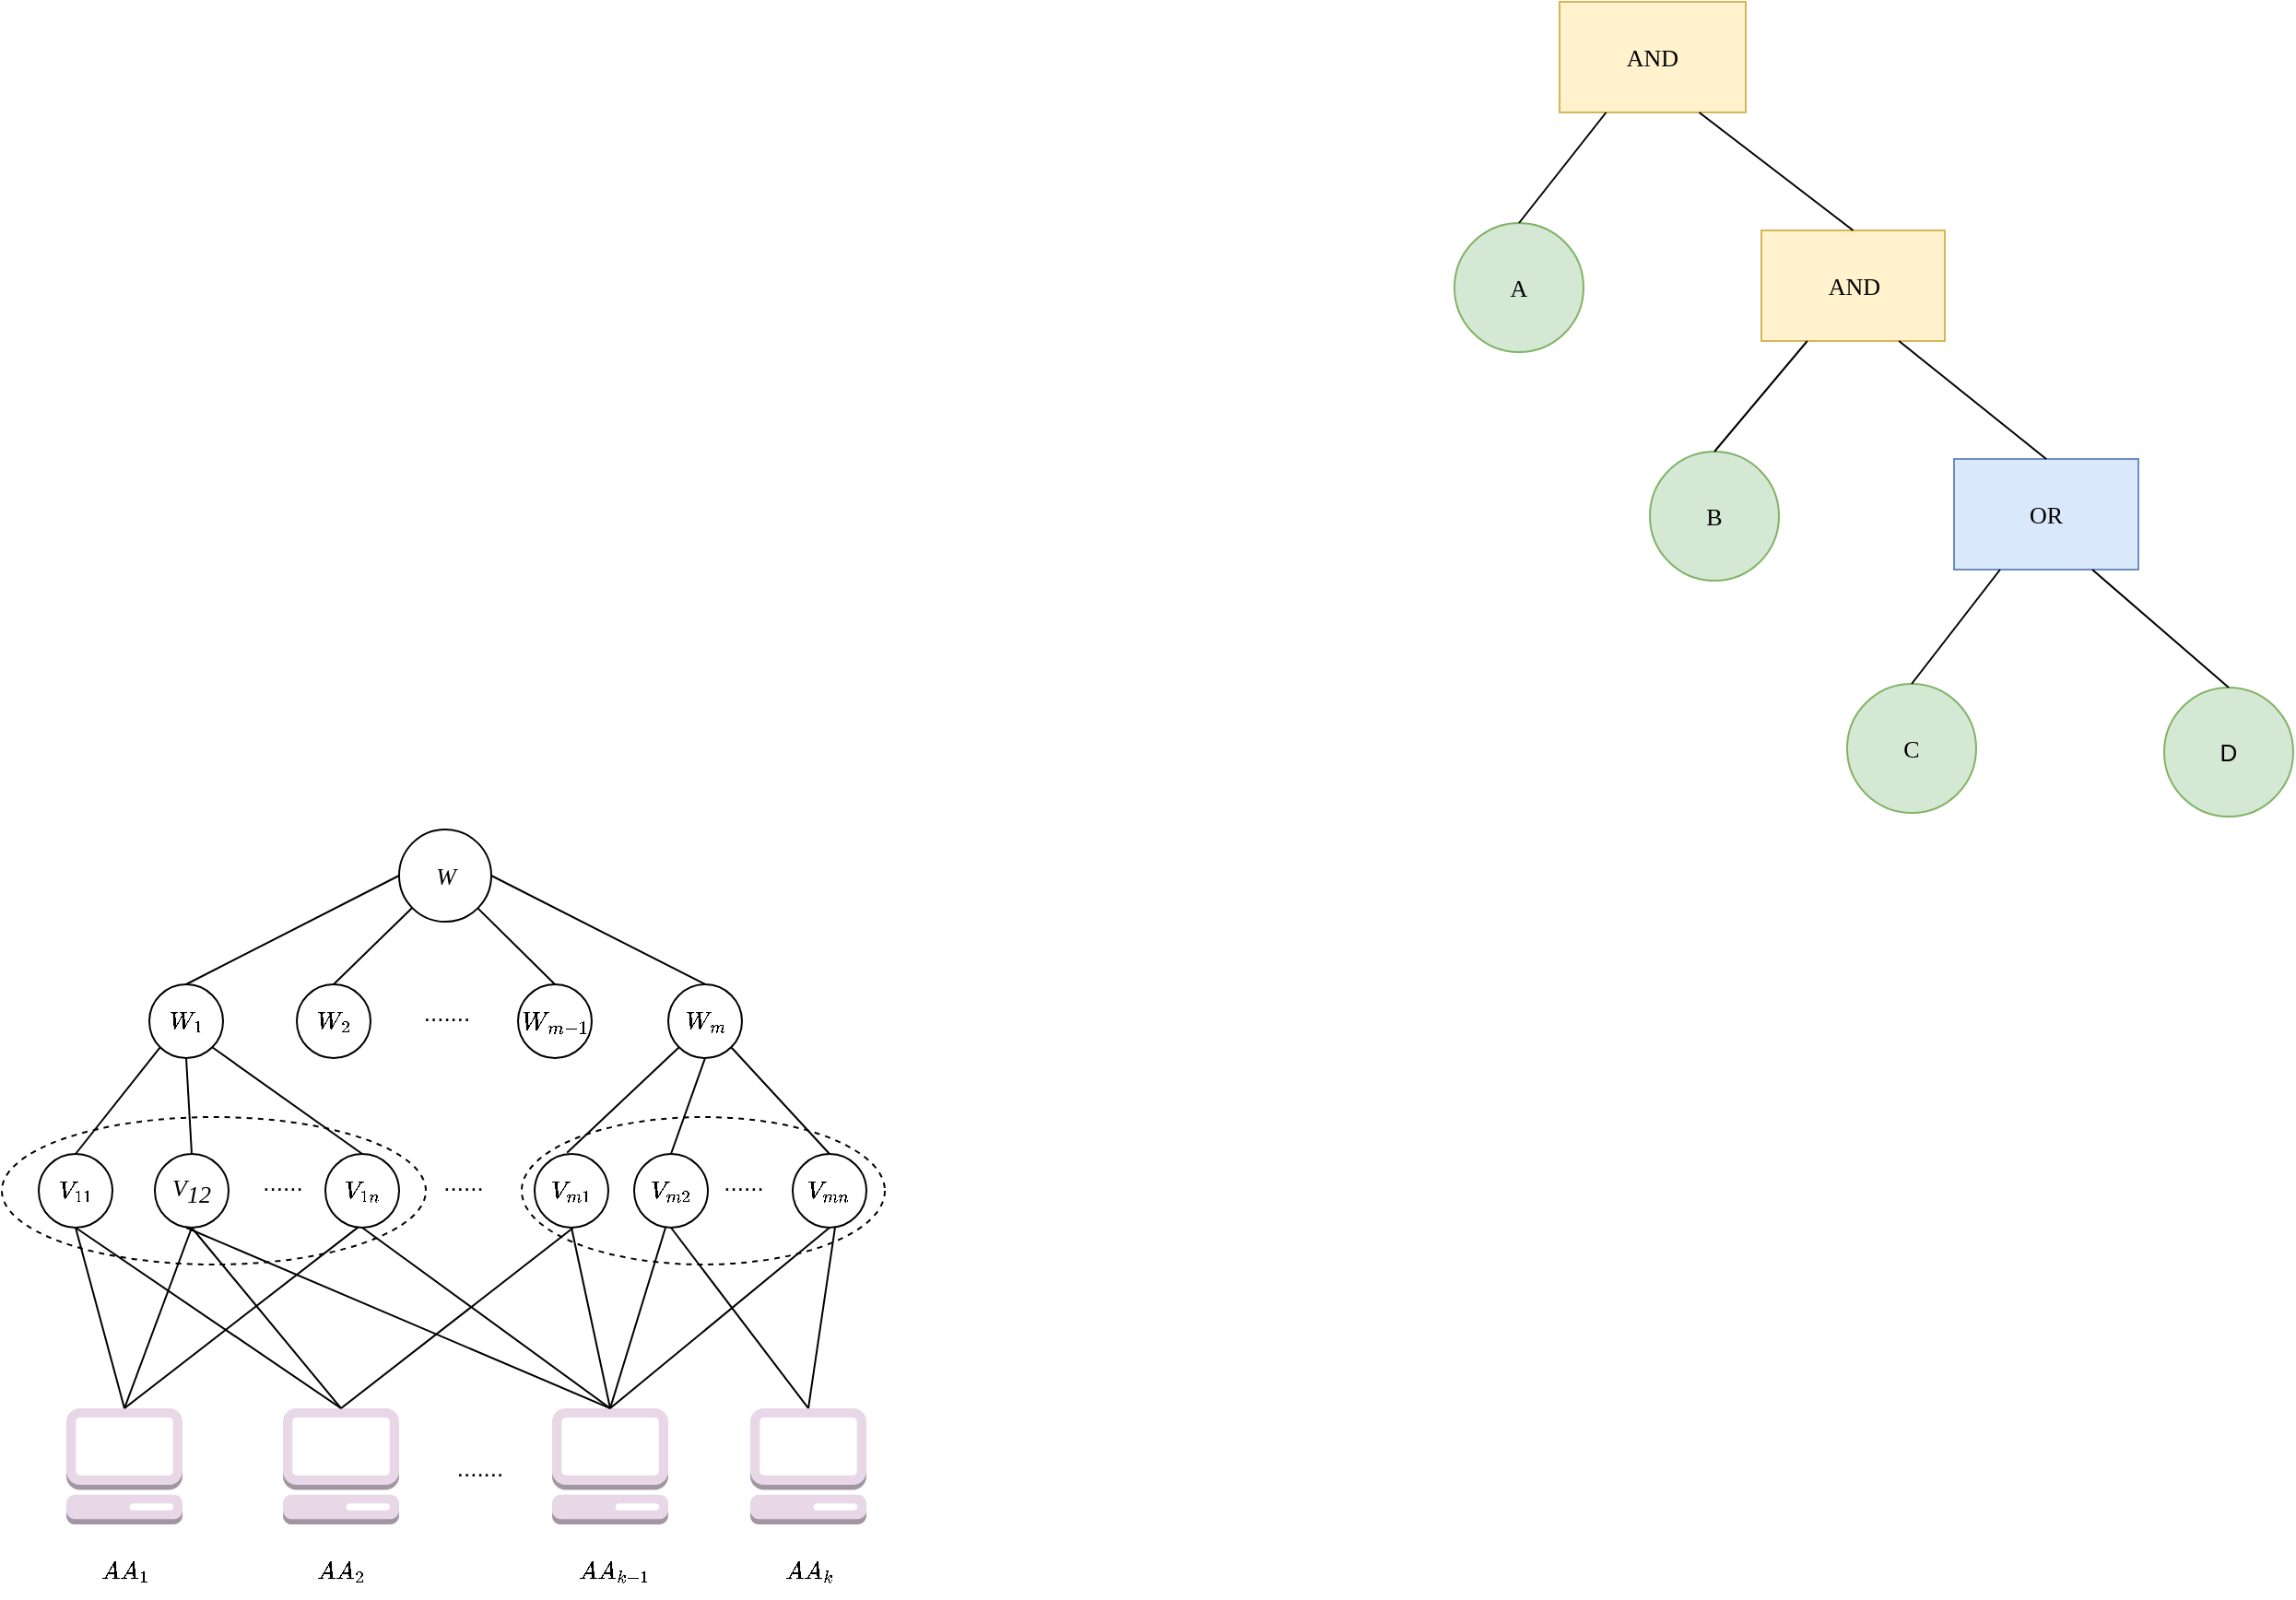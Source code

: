 <mxfile version="24.0.1" type="github">
  <diagram name="第 1 页" id="GE0wQYHp8Ooc9d-nAeuC">
    <mxGraphModel dx="794" dy="492" grid="1" gridSize="10" guides="1" tooltips="1" connect="1" arrows="1" fold="1" page="1" pageScale="1" pageWidth="827" pageHeight="1169" math="1" shadow="0">
      <root>
        <mxCell id="0" />
        <mxCell id="1" parent="0" />
        <mxCell id="NJFHsSzeo0ePB9_vtrrG-40" value="" style="ellipse;whiteSpace=wrap;html=1;dashed=1;fontSize=13;" parent="1" vertex="1">
          <mxGeometry x="322" y="640" width="197" height="80" as="geometry" />
        </mxCell>
        <mxCell id="NJFHsSzeo0ePB9_vtrrG-39" value="" style="ellipse;whiteSpace=wrap;html=1;flipH=0;flipV=1;dashed=1;fontSize=13;" parent="1" vertex="1">
          <mxGeometry x="40" y="640" width="230" height="80" as="geometry" />
        </mxCell>
        <mxCell id="NJFHsSzeo0ePB9_vtrrG-14" value="" style="outlineConnect=0;dashed=0;verticalLabelPosition=bottom;verticalAlign=top;align=center;html=1;shape=mxgraph.aws3.management_console;fillColor=#E7D7E7;spacing=2;strokeColor=#9673a6;fontSize=13;" parent="1" vertex="1">
          <mxGeometry x="75" y="798" width="63" height="63" as="geometry" />
        </mxCell>
        <mxCell id="NJFHsSzeo0ePB9_vtrrG-15" value="" style="outlineConnect=0;dashed=0;verticalLabelPosition=bottom;verticalAlign=top;align=center;html=1;shape=mxgraph.aws3.management_console;fillColor=#E7D7E7;spacing=2;strokeColor=#9673a6;fontFamily=Helvetica;fontSize=13;fontColor=default;" parent="1" vertex="1">
          <mxGeometry x="192.5" y="798" width="63" height="63" as="geometry" />
        </mxCell>
        <mxCell id="NJFHsSzeo0ePB9_vtrrG-16" value="" style="outlineConnect=0;dashed=0;verticalLabelPosition=bottom;verticalAlign=top;align=center;html=1;shape=mxgraph.aws3.management_console;fillColor=#E7D7E7;spacing=2;strokeColor=#9673a6;fontFamily=Helvetica;fontSize=13;fontColor=default;" parent="1" vertex="1">
          <mxGeometry x="446" y="798" width="63" height="63" as="geometry" />
        </mxCell>
        <mxCell id="NJFHsSzeo0ePB9_vtrrG-17" value="&lt;font style=&quot;font-size: 13px;&quot;&gt;.......&lt;/font&gt;" style="text;html=1;align=center;verticalAlign=middle;resizable=0;points=[];autosize=1;strokeColor=none;fillColor=none;fontSize=13;" parent="1" vertex="1">
          <mxGeometry x="273.5" y="814.5" width="50" height="30" as="geometry" />
        </mxCell>
        <mxCell id="NJFHsSzeo0ePB9_vtrrG-18" value="" style="outlineConnect=0;dashed=0;verticalLabelPosition=bottom;verticalAlign=top;align=center;html=1;shape=mxgraph.aws3.management_console;fillColor=#E7D7E7;spacing=2;strokeColor=#9673a6;fontFamily=Helvetica;fontSize=13;fontColor=default;" parent="1" vertex="1">
          <mxGeometry x="338.5" y="798" width="63" height="63" as="geometry" />
        </mxCell>
        <mxCell id="NJFHsSzeo0ePB9_vtrrG-19" value="&lt;font face=&quot;Times New Roman&quot;&gt;&lt;i&gt;$$W_1$$&lt;/i&gt;&lt;/font&gt;" style="ellipse;whiteSpace=wrap;html=1;aspect=fixed;fontSize=13;" parent="1" vertex="1">
          <mxGeometry x="120" y="568" width="40" height="40" as="geometry" />
        </mxCell>
        <mxCell id="NJFHsSzeo0ePB9_vtrrG-20" value="&lt;font face=&quot;Times New Roman&quot;&gt;&lt;i&gt;$$V_{11}$$&lt;/i&gt;&lt;/font&gt;" style="ellipse;whiteSpace=wrap;html=1;aspect=fixed;fontSize=13;" parent="1" vertex="1">
          <mxGeometry x="60" y="660" width="40" height="40" as="geometry" />
        </mxCell>
        <mxCell id="NJFHsSzeo0ePB9_vtrrG-21" value="&lt;font face=&quot;Times New Roman&quot; style=&quot;font-size: 13px;&quot;&gt;&lt;i style=&quot;font-size: 13px;&quot;&gt;V&lt;sub style=&quot;font-size: 13px;&quot;&gt;12&lt;/sub&gt;&lt;/i&gt;&lt;/font&gt;" style="ellipse;whiteSpace=wrap;html=1;aspect=fixed;fontSize=13;" parent="1" vertex="1">
          <mxGeometry x="123" y="660" width="40" height="40" as="geometry" />
        </mxCell>
        <mxCell id="NJFHsSzeo0ePB9_vtrrG-22" value="&lt;font face=&quot;Times New Roman&quot;&gt;&lt;i&gt;$$V_{m1}$$&lt;/i&gt;&lt;/font&gt;" style="ellipse;whiteSpace=wrap;html=1;aspect=fixed;fontSize=13;" parent="1" vertex="1">
          <mxGeometry x="329" y="660" width="40" height="40" as="geometry" />
        </mxCell>
        <mxCell id="NJFHsSzeo0ePB9_vtrrG-23" value="&lt;font face=&quot;Times New Roman&quot;&gt;&lt;i&gt;$$V_{mn}$$&lt;/i&gt;&lt;/font&gt;" style="ellipse;whiteSpace=wrap;html=1;aspect=fixed;fontSize=13;" parent="1" vertex="1">
          <mxGeometry x="469" y="660" width="40" height="40" as="geometry" />
        </mxCell>
        <mxCell id="NJFHsSzeo0ePB9_vtrrG-24" value="&lt;font face=&quot;Times New Roman&quot;&gt;&lt;i&gt;$$V_{1n}$$&lt;/i&gt;&lt;/font&gt;" style="ellipse;whiteSpace=wrap;html=1;aspect=fixed;fontSize=13;" parent="1" vertex="1">
          <mxGeometry x="215.5" y="660" width="40" height="40" as="geometry" />
        </mxCell>
        <mxCell id="NJFHsSzeo0ePB9_vtrrG-25" value="......&lt;br style=&quot;font-size: 13px;&quot;&gt;" style="text;html=1;align=center;verticalAlign=middle;resizable=0;points=[];autosize=1;strokeColor=none;fillColor=none;fontSize=13;" parent="1" vertex="1">
          <mxGeometry x="265" y="660" width="50" height="30" as="geometry" />
        </mxCell>
        <mxCell id="NJFHsSzeo0ePB9_vtrrG-26" value="&lt;font face=&quot;Times New Roman&quot; style=&quot;font-size: 13px;&quot;&gt;&lt;i style=&quot;font-size: 13px;&quot;&gt;W&lt;/i&gt;&lt;/font&gt;" style="ellipse;whiteSpace=wrap;html=1;aspect=fixed;fontSize=13;" parent="1" vertex="1">
          <mxGeometry x="255.5" y="484" width="50" height="50" as="geometry" />
        </mxCell>
        <mxCell id="NJFHsSzeo0ePB9_vtrrG-28" value="" style="endArrow=none;html=1;rounded=0;entryX=0;entryY=0.5;entryDx=0;entryDy=0;exitX=0.5;exitY=0;exitDx=0;exitDy=0;fontSize=13;" parent="1" source="NJFHsSzeo0ePB9_vtrrG-19" target="NJFHsSzeo0ePB9_vtrrG-26" edge="1">
          <mxGeometry width="50" height="50" relative="1" as="geometry">
            <mxPoint x="230" y="600" as="sourcePoint" />
            <mxPoint x="280" y="550" as="targetPoint" />
          </mxGeometry>
        </mxCell>
        <mxCell id="NJFHsSzeo0ePB9_vtrrG-29" value="&lt;i style=&quot;font-size: 13px;&quot;&gt;&lt;font face=&quot;Times New Roman&quot; style=&quot;font-size: 13px;&quot;&gt;$$W_2$$&lt;/font&gt;&lt;/i&gt;" style="ellipse;whiteSpace=wrap;html=1;aspect=fixed;fontSize=13;" parent="1" vertex="1">
          <mxGeometry x="200" y="568" width="40" height="40" as="geometry" />
        </mxCell>
        <mxCell id="NJFHsSzeo0ePB9_vtrrG-30" value="&lt;span style=&quot;font-size: 12px; text-wrap: nowrap;&quot;&gt;$$W_{m-1}$$&lt;/span&gt;" style="ellipse;whiteSpace=wrap;html=1;aspect=fixed;fontSize=13;" parent="1" vertex="1">
          <mxGeometry x="320" y="568" width="40" height="40" as="geometry" />
        </mxCell>
        <mxCell id="NJFHsSzeo0ePB9_vtrrG-31" value="&lt;font face=&quot;Times New Roman&quot;&gt;&lt;i&gt;$$W_m$$&lt;/i&gt;&lt;/font&gt;" style="ellipse;whiteSpace=wrap;html=1;aspect=fixed;fontSize=13;" parent="1" vertex="1">
          <mxGeometry x="401.5" y="568" width="40" height="40" as="geometry" />
        </mxCell>
        <mxCell id="NJFHsSzeo0ePB9_vtrrG-32" value="......." style="text;html=1;align=center;verticalAlign=middle;resizable=0;points=[];autosize=1;strokeColor=none;fillColor=none;fontSize=13;" parent="1" vertex="1">
          <mxGeometry x="255.5" y="568" width="50" height="30" as="geometry" />
        </mxCell>
        <mxCell id="NJFHsSzeo0ePB9_vtrrG-33" value="" style="endArrow=none;html=1;rounded=0;exitX=0.5;exitY=0;exitDx=0;exitDy=0;fontSize=13;" parent="1" source="NJFHsSzeo0ePB9_vtrrG-29" target="NJFHsSzeo0ePB9_vtrrG-26" edge="1">
          <mxGeometry width="50" height="50" relative="1" as="geometry">
            <mxPoint x="230" y="600" as="sourcePoint" />
            <mxPoint x="280" y="550" as="targetPoint" />
          </mxGeometry>
        </mxCell>
        <mxCell id="NJFHsSzeo0ePB9_vtrrG-34" value="" style="endArrow=none;html=1;rounded=0;entryX=1;entryY=1;entryDx=0;entryDy=0;exitX=0.5;exitY=0;exitDx=0;exitDy=0;fontSize=13;" parent="1" source="NJFHsSzeo0ePB9_vtrrG-30" target="NJFHsSzeo0ePB9_vtrrG-26" edge="1">
          <mxGeometry width="50" height="50" relative="1" as="geometry">
            <mxPoint x="230" y="600" as="sourcePoint" />
            <mxPoint x="280" y="550" as="targetPoint" />
          </mxGeometry>
        </mxCell>
        <mxCell id="NJFHsSzeo0ePB9_vtrrG-35" value="" style="endArrow=none;html=1;rounded=0;entryX=1;entryY=0.5;entryDx=0;entryDy=0;exitX=0.5;exitY=0;exitDx=0;exitDy=0;fontSize=13;" parent="1" source="NJFHsSzeo0ePB9_vtrrG-31" target="NJFHsSzeo0ePB9_vtrrG-26" edge="1">
          <mxGeometry width="50" height="50" relative="1" as="geometry">
            <mxPoint x="230" y="600" as="sourcePoint" />
            <mxPoint x="280" y="550" as="targetPoint" />
          </mxGeometry>
        </mxCell>
        <mxCell id="NJFHsSzeo0ePB9_vtrrG-36" value="......&lt;br style=&quot;font-size: 13px;&quot;&gt;" style="text;html=1;align=center;verticalAlign=middle;resizable=0;points=[];autosize=1;strokeColor=none;fillColor=none;fontSize=13;" parent="1" vertex="1">
          <mxGeometry x="417" y="660" width="50" height="30" as="geometry" />
        </mxCell>
        <mxCell id="NJFHsSzeo0ePB9_vtrrG-37" value="......&lt;br style=&quot;font-size: 13px;&quot;&gt;" style="text;html=1;align=center;verticalAlign=middle;resizable=0;points=[];autosize=1;strokeColor=none;fillColor=none;fontSize=13;" parent="1" vertex="1">
          <mxGeometry x="166.5" y="660" width="50" height="30" as="geometry" />
        </mxCell>
        <mxCell id="NJFHsSzeo0ePB9_vtrrG-38" value="&lt;font face=&quot;Times New Roman&quot;&gt;&lt;i&gt;$$V_{m2}$$&lt;/i&gt;&lt;/font&gt;" style="ellipse;whiteSpace=wrap;html=1;aspect=fixed;fontSize=13;" parent="1" vertex="1">
          <mxGeometry x="383" y="660" width="40" height="40" as="geometry" />
        </mxCell>
        <mxCell id="NJFHsSzeo0ePB9_vtrrG-41" value="" style="endArrow=none;html=1;rounded=0;entryX=0;entryY=1;entryDx=0;entryDy=0;exitX=0.5;exitY=0;exitDx=0;exitDy=0;fontSize=13;" parent="1" source="NJFHsSzeo0ePB9_vtrrG-20" target="NJFHsSzeo0ePB9_vtrrG-19" edge="1">
          <mxGeometry width="50" height="50" relative="1" as="geometry">
            <mxPoint x="230" y="670" as="sourcePoint" />
            <mxPoint x="280" y="620" as="targetPoint" />
          </mxGeometry>
        </mxCell>
        <mxCell id="NJFHsSzeo0ePB9_vtrrG-42" value="" style="endArrow=none;html=1;rounded=0;entryX=0.5;entryY=1;entryDx=0;entryDy=0;exitX=0.5;exitY=0;exitDx=0;exitDy=0;fontSize=13;" parent="1" source="NJFHsSzeo0ePB9_vtrrG-21" target="NJFHsSzeo0ePB9_vtrrG-19" edge="1">
          <mxGeometry width="50" height="50" relative="1" as="geometry">
            <mxPoint x="230" y="670" as="sourcePoint" />
            <mxPoint x="280" y="620" as="targetPoint" />
          </mxGeometry>
        </mxCell>
        <mxCell id="NJFHsSzeo0ePB9_vtrrG-43" value="" style="endArrow=none;html=1;rounded=0;exitX=0.5;exitY=0;exitDx=0;exitDy=0;entryX=1;entryY=1;entryDx=0;entryDy=0;fontSize=13;" parent="1" source="NJFHsSzeo0ePB9_vtrrG-24" target="NJFHsSzeo0ePB9_vtrrG-19" edge="1">
          <mxGeometry width="50" height="50" relative="1" as="geometry">
            <mxPoint x="230" y="670" as="sourcePoint" />
            <mxPoint x="170" y="600" as="targetPoint" />
          </mxGeometry>
        </mxCell>
        <mxCell id="NJFHsSzeo0ePB9_vtrrG-45" value="" style="endArrow=none;html=1;rounded=0;exitX=0.44;exitY=-0.015;exitDx=0;exitDy=0;exitPerimeter=0;entryX=0;entryY=1;entryDx=0;entryDy=0;fontSize=13;" parent="1" source="NJFHsSzeo0ePB9_vtrrG-22" target="NJFHsSzeo0ePB9_vtrrG-31" edge="1">
          <mxGeometry width="50" height="50" relative="1" as="geometry">
            <mxPoint x="290" y="660" as="sourcePoint" />
            <mxPoint x="400" y="590" as="targetPoint" />
          </mxGeometry>
        </mxCell>
        <mxCell id="NJFHsSzeo0ePB9_vtrrG-46" value="" style="endArrow=none;html=1;rounded=0;entryX=0.5;entryY=1;entryDx=0;entryDy=0;exitX=0.5;exitY=0;exitDx=0;exitDy=0;fontSize=13;" parent="1" source="NJFHsSzeo0ePB9_vtrrG-38" target="NJFHsSzeo0ePB9_vtrrG-31" edge="1">
          <mxGeometry width="50" height="50" relative="1" as="geometry">
            <mxPoint x="320" y="650" as="sourcePoint" />
            <mxPoint x="370" y="600" as="targetPoint" />
          </mxGeometry>
        </mxCell>
        <mxCell id="NJFHsSzeo0ePB9_vtrrG-47" value="" style="endArrow=none;html=1;rounded=0;entryX=1;entryY=1;entryDx=0;entryDy=0;exitX=0.5;exitY=0;exitDx=0;exitDy=0;fontSize=13;" parent="1" source="NJFHsSzeo0ePB9_vtrrG-23" target="NJFHsSzeo0ePB9_vtrrG-31" edge="1">
          <mxGeometry width="50" height="50" relative="1" as="geometry">
            <mxPoint x="420" y="650" as="sourcePoint" />
            <mxPoint x="470" y="600" as="targetPoint" />
          </mxGeometry>
        </mxCell>
        <mxCell id="NJFHsSzeo0ePB9_vtrrG-48" value="$$AA_1$$" style="text;html=1;align=center;verticalAlign=middle;resizable=0;points=[];autosize=1;strokeColor=none;fillColor=none;fontFamily=Times New Roman;fontStyle=3;fontSize=13;" parent="1" vertex="1">
          <mxGeometry x="66.5" y="871" width="80" height="30" as="geometry" />
        </mxCell>
        <mxCell id="NJFHsSzeo0ePB9_vtrrG-49" value="$$AA_2$$" style="text;html=1;align=center;verticalAlign=middle;resizable=0;points=[];autosize=1;strokeColor=none;fillColor=none;fontFamily=Times New Roman;fontStyle=3;fontSize=13;" parent="1" vertex="1">
          <mxGeometry x="184" y="871" width="80" height="30" as="geometry" />
        </mxCell>
        <mxCell id="NJFHsSzeo0ePB9_vtrrG-52" value="$$AA_k$$" style="text;html=1;align=center;verticalAlign=middle;resizable=0;points=[];autosize=1;strokeColor=none;fillColor=none;fontFamily=Times New Roman;fontStyle=3;fontSize=13;" parent="1" vertex="1">
          <mxGeometry x="437.5" y="871" width="80" height="30" as="geometry" />
        </mxCell>
        <mxCell id="NJFHsSzeo0ePB9_vtrrG-53" value="$$AA_{k-1}$$" style="text;html=1;align=center;verticalAlign=middle;resizable=0;points=[];autosize=1;strokeColor=none;fillColor=none;fontFamily=Times New Roman;fontStyle=3;fontSize=13;" parent="1" vertex="1">
          <mxGeometry x="321.5" y="871" width="100" height="30" as="geometry" />
        </mxCell>
        <mxCell id="NJFHsSzeo0ePB9_vtrrG-54" value="" style="endArrow=none;html=1;rounded=0;entryX=0.5;entryY=1;entryDx=0;entryDy=0;exitX=0.5;exitY=0;exitDx=0;exitDy=0;exitPerimeter=0;fontSize=13;" parent="1" source="NJFHsSzeo0ePB9_vtrrG-14" target="NJFHsSzeo0ePB9_vtrrG-20" edge="1">
          <mxGeometry width="50" height="50" relative="1" as="geometry">
            <mxPoint x="230" y="800" as="sourcePoint" />
            <mxPoint x="280" y="750" as="targetPoint" />
          </mxGeometry>
        </mxCell>
        <mxCell id="NJFHsSzeo0ePB9_vtrrG-55" value="" style="endArrow=none;html=1;rounded=0;entryX=0.5;entryY=1;entryDx=0;entryDy=0;exitX=0.5;exitY=0;exitDx=0;exitDy=0;exitPerimeter=0;fontSize=13;" parent="1" source="NJFHsSzeo0ePB9_vtrrG-14" target="NJFHsSzeo0ePB9_vtrrG-21" edge="1">
          <mxGeometry width="50" height="50" relative="1" as="geometry">
            <mxPoint x="110" y="800" as="sourcePoint" />
            <mxPoint x="280" y="750" as="targetPoint" />
          </mxGeometry>
        </mxCell>
        <mxCell id="NJFHsSzeo0ePB9_vtrrG-56" value="" style="endArrow=none;html=1;rounded=0;entryX=0.5;entryY=1;entryDx=0;entryDy=0;exitX=0.5;exitY=0;exitDx=0;exitDy=0;exitPerimeter=0;fontSize=13;" parent="1" source="NJFHsSzeo0ePB9_vtrrG-18" target="NJFHsSzeo0ePB9_vtrrG-24" edge="1">
          <mxGeometry width="50" height="50" relative="1" as="geometry">
            <mxPoint x="180" y="790" as="sourcePoint" />
            <mxPoint x="230" y="740" as="targetPoint" />
          </mxGeometry>
        </mxCell>
        <mxCell id="NJFHsSzeo0ePB9_vtrrG-57" value="" style="endArrow=none;html=1;rounded=0;exitX=0.5;exitY=0;exitDx=0;exitDy=0;exitPerimeter=0;fontSize=13;" parent="1" source="NJFHsSzeo0ePB9_vtrrG-15" edge="1">
          <mxGeometry width="50" height="50" relative="1" as="geometry">
            <mxPoint x="40" y="770" as="sourcePoint" />
            <mxPoint x="80" y="700" as="targetPoint" />
          </mxGeometry>
        </mxCell>
        <mxCell id="NJFHsSzeo0ePB9_vtrrG-59" value="" style="endArrow=none;html=1;rounded=0;exitX=0.5;exitY=0;exitDx=0;exitDy=0;exitPerimeter=0;fontSize=13;" parent="1" source="NJFHsSzeo0ePB9_vtrrG-15" edge="1">
          <mxGeometry width="50" height="50" relative="1" as="geometry">
            <mxPoint x="300" y="750" as="sourcePoint" />
            <mxPoint x="350" y="700" as="targetPoint" />
          </mxGeometry>
        </mxCell>
        <mxCell id="NJFHsSzeo0ePB9_vtrrG-60" value="" style="endArrow=none;html=1;rounded=0;entryX=0.5;entryY=1;entryDx=0;entryDy=0;exitX=0.5;exitY=0;exitDx=0;exitDy=0;exitPerimeter=0;fontSize=13;" parent="1" source="NJFHsSzeo0ePB9_vtrrG-18" target="NJFHsSzeo0ePB9_vtrrG-22" edge="1">
          <mxGeometry width="50" height="50" relative="1" as="geometry">
            <mxPoint x="370" y="800" as="sourcePoint" />
            <mxPoint x="280" y="680" as="targetPoint" />
          </mxGeometry>
        </mxCell>
        <mxCell id="NJFHsSzeo0ePB9_vtrrG-61" value="" style="endArrow=none;html=1;rounded=0;entryX=0.575;entryY=0.995;entryDx=0;entryDy=0;entryPerimeter=0;exitX=0.5;exitY=0;exitDx=0;exitDy=0;exitPerimeter=0;fontSize=13;" parent="1" source="NJFHsSzeo0ePB9_vtrrG-16" target="NJFHsSzeo0ePB9_vtrrG-23" edge="1">
          <mxGeometry width="50" height="50" relative="1" as="geometry">
            <mxPoint x="230" y="800" as="sourcePoint" />
            <mxPoint x="280" y="750" as="targetPoint" />
          </mxGeometry>
        </mxCell>
        <mxCell id="NJFHsSzeo0ePB9_vtrrG-62" value="" style="endArrow=none;html=1;rounded=0;entryX=0.5;entryY=1;entryDx=0;entryDy=0;exitX=0.5;exitY=0;exitDx=0;exitDy=0;exitPerimeter=0;fontSize=13;" parent="1" source="NJFHsSzeo0ePB9_vtrrG-18" target="NJFHsSzeo0ePB9_vtrrG-23" edge="1">
          <mxGeometry width="50" height="50" relative="1" as="geometry">
            <mxPoint x="370" y="800" as="sourcePoint" />
            <mxPoint x="280" y="750" as="targetPoint" />
          </mxGeometry>
        </mxCell>
        <mxCell id="NJFHsSzeo0ePB9_vtrrG-63" value="" style="endArrow=none;html=1;rounded=0;entryX=0.5;entryY=1;entryDx=0;entryDy=0;exitX=0.5;exitY=0;exitDx=0;exitDy=0;exitPerimeter=0;fontSize=13;" parent="1" source="NJFHsSzeo0ePB9_vtrrG-16" target="NJFHsSzeo0ePB9_vtrrG-38" edge="1">
          <mxGeometry width="50" height="50" relative="1" as="geometry">
            <mxPoint x="230" y="800" as="sourcePoint" />
            <mxPoint x="280" y="750" as="targetPoint" />
          </mxGeometry>
        </mxCell>
        <mxCell id="NJFHsSzeo0ePB9_vtrrG-64" value="" style="endArrow=none;html=1;rounded=0;entryX=0.443;entryY=0.995;entryDx=0;entryDy=0;entryPerimeter=0;exitX=0.5;exitY=0;exitDx=0;exitDy=0;exitPerimeter=0;fontSize=13;" parent="1" source="NJFHsSzeo0ePB9_vtrrG-14" target="NJFHsSzeo0ePB9_vtrrG-24" edge="1">
          <mxGeometry width="50" height="50" relative="1" as="geometry">
            <mxPoint x="180" y="750" as="sourcePoint" />
            <mxPoint x="240" y="730" as="targetPoint" />
          </mxGeometry>
        </mxCell>
        <mxCell id="NJFHsSzeo0ePB9_vtrrG-67" value="" style="endArrow=none;html=1;rounded=0;entryX=0.5;entryY=1;entryDx=0;entryDy=0;exitX=0.5;exitY=0;exitDx=0;exitDy=0;exitPerimeter=0;fontSize=13;" parent="1" source="NJFHsSzeo0ePB9_vtrrG-15" target="NJFHsSzeo0ePB9_vtrrG-21" edge="1">
          <mxGeometry width="50" height="50" relative="1" as="geometry">
            <mxPoint x="160" y="800" as="sourcePoint" />
            <mxPoint x="140" y="700" as="targetPoint" />
          </mxGeometry>
        </mxCell>
        <mxCell id="NJFHsSzeo0ePB9_vtrrG-68" value="" style="endArrow=none;html=1;rounded=0;exitX=0.5;exitY=0;exitDx=0;exitDy=0;exitPerimeter=0;fontSize=13;" parent="1" source="NJFHsSzeo0ePB9_vtrrG-18" edge="1">
          <mxGeometry width="50" height="50" relative="1" as="geometry">
            <mxPoint x="370" y="800" as="sourcePoint" />
            <mxPoint x="400" y="700" as="targetPoint" />
          </mxGeometry>
        </mxCell>
        <mxCell id="0Q99q4_eDLCmetGRzXzH-1" value="" style="endArrow=none;html=1;rounded=0;exitX=0.5;exitY=0;exitDx=0;exitDy=0;exitPerimeter=0;fontSize=13;" parent="1" source="NJFHsSzeo0ePB9_vtrrG-18" edge="1">
          <mxGeometry width="50" height="50" relative="1" as="geometry">
            <mxPoint x="360" y="770" as="sourcePoint" />
            <mxPoint x="140" y="700" as="targetPoint" />
          </mxGeometry>
        </mxCell>
        <mxCell id="XBhOQiJktAQ2vQjHliOk-14" value="AND" style="rounded=0;whiteSpace=wrap;html=1;fontFamily=Times New Roman;fillColor=#fff2cc;strokeColor=#d6b656;fontSize=13;" parent="1" vertex="1">
          <mxGeometry x="885" y="35" width="101" height="60" as="geometry" />
        </mxCell>
        <mxCell id="XBhOQiJktAQ2vQjHliOk-15" value="AND" style="rounded=0;whiteSpace=wrap;html=1;fontFamily=Times New Roman;fillColor=#fff2cc;strokeColor=#d6b656;fontSize=13;" parent="1" vertex="1">
          <mxGeometry x="994.5" y="159" width="99.5" height="60" as="geometry" />
        </mxCell>
        <mxCell id="XBhOQiJktAQ2vQjHliOk-16" value="OR" style="rounded=0;whiteSpace=wrap;html=1;fontFamily=Times New Roman;fillColor=#dae8fc;strokeColor=#6c8ebf;fontSize=13;" parent="1" vertex="1">
          <mxGeometry x="1099" y="283" width="100" height="60" as="geometry" />
        </mxCell>
        <mxCell id="XBhOQiJktAQ2vQjHliOk-17" value="" style="endArrow=none;html=1;rounded=0;entryX=0.75;entryY=1;entryDx=0;entryDy=0;exitX=0.5;exitY=0;exitDx=0;exitDy=0;fontFamily=Times New Roman;fontSize=13;" parent="1" source="XBhOQiJktAQ2vQjHliOk-15" target="XBhOQiJktAQ2vQjHliOk-14" edge="1">
          <mxGeometry width="50" height="50" relative="1" as="geometry">
            <mxPoint x="1036" y="375" as="sourcePoint" />
            <mxPoint x="1086" y="325" as="targetPoint" />
          </mxGeometry>
        </mxCell>
        <mxCell id="XBhOQiJktAQ2vQjHliOk-18" value="" style="endArrow=none;html=1;rounded=0;entryX=0.75;entryY=1;entryDx=0;entryDy=0;exitX=0.5;exitY=0;exitDx=0;exitDy=0;fontFamily=Times New Roman;fontSize=13;" parent="1" source="XBhOQiJktAQ2vQjHliOk-16" target="XBhOQiJktAQ2vQjHliOk-15" edge="1">
          <mxGeometry width="50" height="50" relative="1" as="geometry">
            <mxPoint x="1006" y="385" as="sourcePoint" />
            <mxPoint x="1056" y="335" as="targetPoint" />
          </mxGeometry>
        </mxCell>
        <mxCell id="XBhOQiJktAQ2vQjHliOk-19" value="A" style="ellipse;whiteSpace=wrap;html=1;aspect=fixed;fontFamily=Times New Roman;fillColor=#d5e8d4;strokeColor=#82b366;fontSize=13;" parent="1" vertex="1">
          <mxGeometry x="828" y="155" width="70" height="70" as="geometry" />
        </mxCell>
        <mxCell id="XBhOQiJktAQ2vQjHliOk-20" value="B" style="ellipse;whiteSpace=wrap;html=1;aspect=fixed;fontFamily=Times New Roman;fillColor=#d5e8d4;strokeColor=#82b366;fontSize=13;" parent="1" vertex="1">
          <mxGeometry x="934" y="279" width="70" height="70" as="geometry" />
        </mxCell>
        <mxCell id="XBhOQiJktAQ2vQjHliOk-21" value="C" style="ellipse;whiteSpace=wrap;html=1;aspect=fixed;fontFamily=Times New Roman;fillColor=#d5e8d4;strokeColor=#82b366;fontSize=13;" parent="1" vertex="1">
          <mxGeometry x="1041" y="405" width="70" height="70" as="geometry" />
        </mxCell>
        <mxCell id="XBhOQiJktAQ2vQjHliOk-22" value="D" style="ellipse;whiteSpace=wrap;html=1;aspect=fixed;fillColor=#d5e8d4;strokeColor=#82b366;fontSize=13;" parent="1" vertex="1">
          <mxGeometry x="1213" y="407" width="70" height="70" as="geometry" />
        </mxCell>
        <mxCell id="XBhOQiJktAQ2vQjHliOk-23" value="" style="endArrow=none;html=1;rounded=0;entryX=0.25;entryY=1;entryDx=0;entryDy=0;exitX=0.5;exitY=0;exitDx=0;exitDy=0;fontFamily=Times New Roman;fontSize=13;" parent="1" source="XBhOQiJktAQ2vQjHliOk-19" target="XBhOQiJktAQ2vQjHliOk-14" edge="1">
          <mxGeometry width="50" height="50" relative="1" as="geometry">
            <mxPoint x="833" y="140" as="sourcePoint" />
            <mxPoint x="883" y="90" as="targetPoint" />
          </mxGeometry>
        </mxCell>
        <mxCell id="XBhOQiJktAQ2vQjHliOk-24" value="" style="endArrow=none;html=1;rounded=0;entryX=0.25;entryY=1;entryDx=0;entryDy=0;exitX=0.5;exitY=0;exitDx=0;exitDy=0;fontFamily=Times New Roman;fontSize=13;" parent="1" source="XBhOQiJktAQ2vQjHliOk-20" target="XBhOQiJktAQ2vQjHliOk-15" edge="1">
          <mxGeometry width="50" height="50" relative="1" as="geometry">
            <mxPoint x="993" y="300" as="sourcePoint" />
            <mxPoint x="1043" y="250" as="targetPoint" />
          </mxGeometry>
        </mxCell>
        <mxCell id="XBhOQiJktAQ2vQjHliOk-25" value="" style="endArrow=none;html=1;rounded=0;entryX=0.25;entryY=1;entryDx=0;entryDy=0;exitX=0.5;exitY=0;exitDx=0;exitDy=0;fontFamily=Times New Roman;fontSize=13;" parent="1" source="XBhOQiJktAQ2vQjHliOk-21" target="XBhOQiJktAQ2vQjHliOk-16" edge="1">
          <mxGeometry width="50" height="50" relative="1" as="geometry">
            <mxPoint x="1113" y="410" as="sourcePoint" />
            <mxPoint x="1163" y="360" as="targetPoint" />
          </mxGeometry>
        </mxCell>
        <mxCell id="XBhOQiJktAQ2vQjHliOk-26" value="" style="endArrow=none;html=1;rounded=0;entryX=0.75;entryY=1;entryDx=0;entryDy=0;exitX=0.5;exitY=0;exitDx=0;exitDy=0;fontFamily=Times New Roman;fontSize=13;" parent="1" source="XBhOQiJktAQ2vQjHliOk-22" target="XBhOQiJktAQ2vQjHliOk-16" edge="1">
          <mxGeometry width="50" height="50" relative="1" as="geometry">
            <mxPoint x="1233" y="410" as="sourcePoint" />
            <mxPoint x="1283" y="360" as="targetPoint" />
          </mxGeometry>
        </mxCell>
      </root>
    </mxGraphModel>
  </diagram>
</mxfile>
